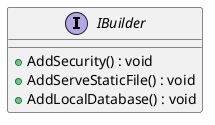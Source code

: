 @startuml
interface IBuilder {
    + AddSecurity() : void
    + AddServeStaticFile() : void
    + AddLocalDatabase() : void
}
@enduml

